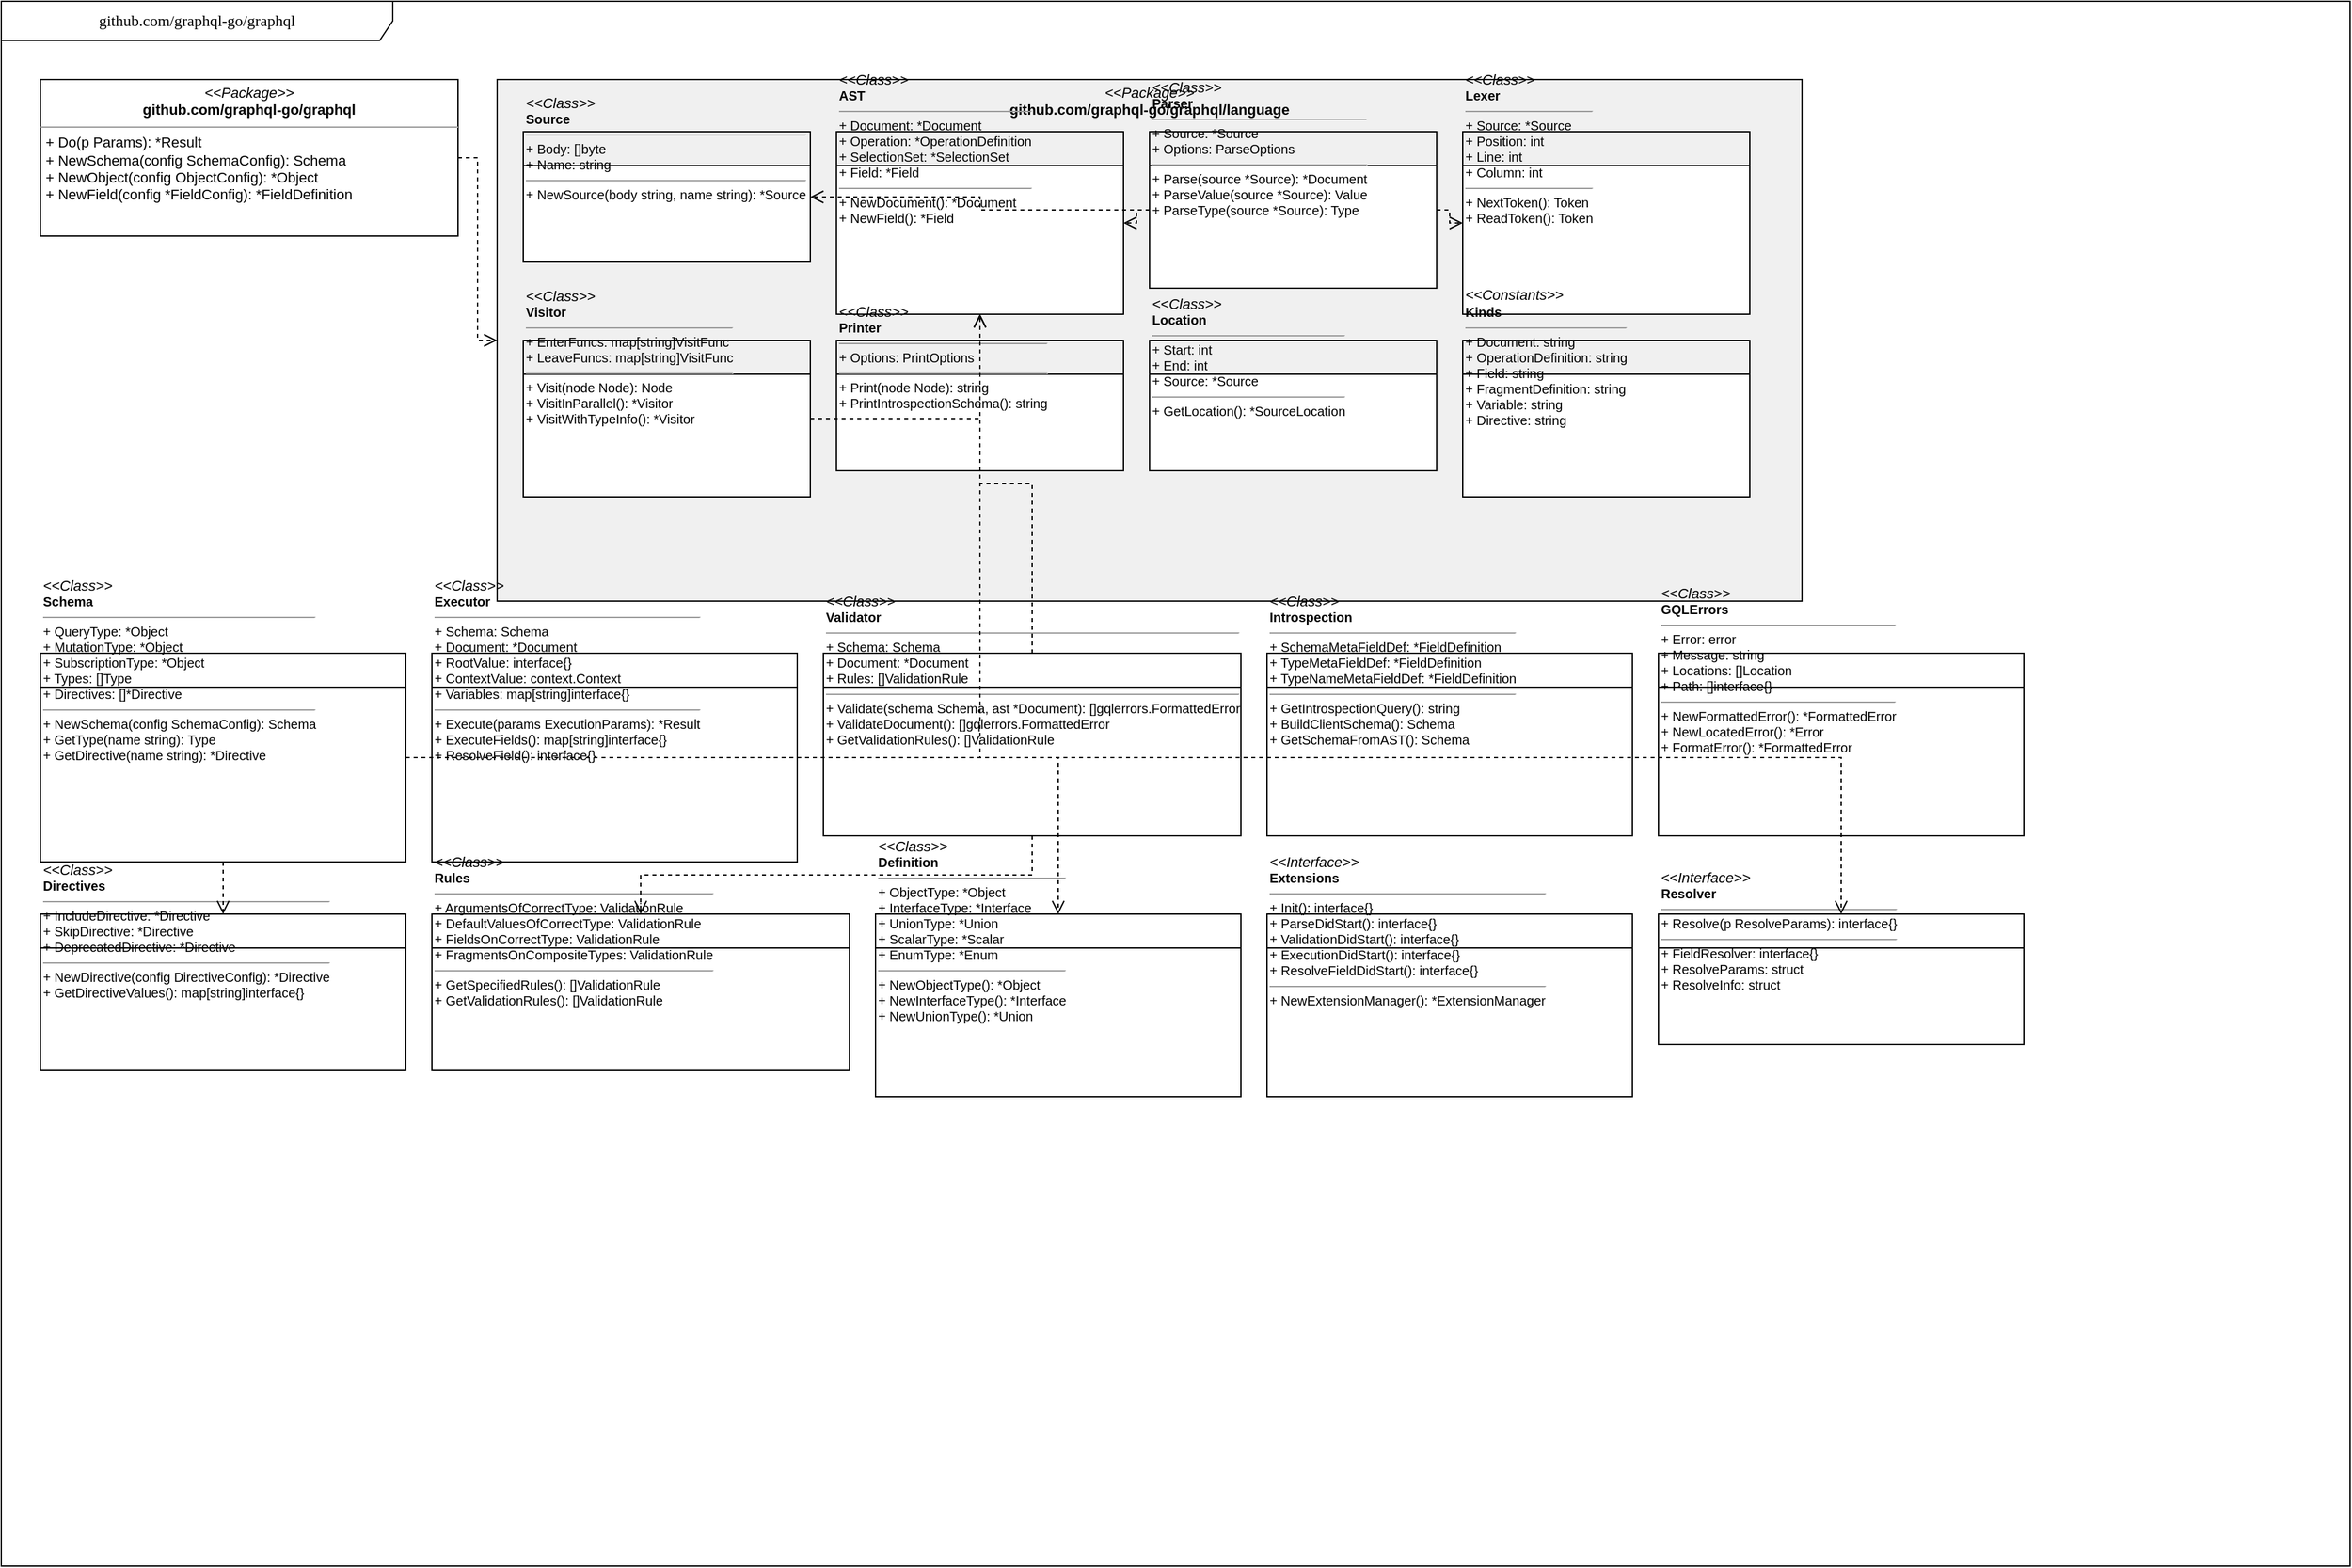 <mxfile version="24.7.17">
  <diagram name="Page-1" id="c4acf3e9-155e-7222-9cf6-157b1a14988f">
    <mxGraphModel dx="1400" dy="800" grid="1" gridSize="10" guides="1" tooltips="1" connect="1" arrows="1" fold="1" page="0" pageScale="1" pageWidth="850" pageHeight="1100" background="none" math="0" shadow="0">
      <root>
        <mxCell id="0" />
        <mxCell id="1" parent="0" />
        
        <!-- Main Frame -->
        <mxCell id="main-frame" value="github.com/graphql-go/graphql" style="shape=umlFrame;whiteSpace=wrap;html=1;rounded=0;shadow=0;comic=0;labelBackgroundColor=none;strokeWidth=1;fontFamily=Verdana;fontSize=12;align=center;width=300;height=30;" vertex="1" parent="1">
          <mxGeometry x="20" y="20" width="1800" height="1200" as="geometry" />
        </mxCell>
        
        <!-- Main GraphQL API -->
        <mxCell id="graphql-api" value="&lt;p style=&quot;margin:0px;margin-top:4px;text-align:center;&quot;&gt;&lt;i&gt;&amp;lt;&amp;lt;Package&amp;gt;&amp;gt;&lt;/i&gt;&lt;br&gt;&lt;b&gt;github.com/graphql-go/graphql&lt;/b&gt;&lt;br&gt;&lt;/p&gt;&lt;hr size=&quot;1&quot;&gt;&lt;p style=&quot;margin:0px;margin-left:4px;&quot;&gt;+ Do(p Params): *Result&lt;br&gt;+ NewSchema(config SchemaConfig): Schema&lt;br&gt;+ NewObject(config ObjectConfig): *Object&lt;br&gt;+ NewField(config *FieldConfig): *FieldDefinition&lt;br&gt;&lt;/p&gt;" style="verticalAlign=top;align=left;overflow=fill;fontSize=11;fontFamily=Helvetica;html=1;rounded=0;shadow=0;comic=0;labelBackgroundColor=none;strokeWidth=1" vertex="1" parent="1">
          <mxGeometry x="50" y="80" width="320" height="120" as="geometry" />
        </mxCell>
        
        <!-- Language Package -->
        <mxCell id="language-package" value="&lt;p style=&quot;margin:0px;margin-top:4px;text-align:center;&quot;&gt;&lt;i&gt;&amp;lt;&amp;lt;Package&amp;gt;&amp;gt;&lt;/i&gt;&lt;br&gt;&lt;b&gt;github.com/graphql-go/graphql/language&lt;/b&gt;&lt;br&gt;&lt;/p&gt;" style="verticalAlign=top;align=left;overflow=fill;fontSize=11;fontFamily=Helvetica;html=1;rounded=0;shadow=0;comic=0;labelBackgroundColor=none;strokeWidth=1;fillColor=#f0f0f0;" vertex="1" parent="1">
          <mxGeometry x="400" y="80" width="1000" height="400" as="geometry" />
        </mxCell>
        
        <!-- Source Component -->
        <mxCell id="source-component" value="&lt;div style=&quot;font-size: 11px;&quot;&gt;&lt;i&gt;&amp;lt;&amp;lt;Class&amp;gt;&amp;gt;&lt;/i&gt;&lt;/div&gt;&lt;b&gt;Source&lt;/b&gt;&lt;hr size=&quot;1&quot;&gt;+ Body: []byte&lt;br&gt;+ Name: string&lt;br&gt;&lt;hr size=&quot;1&quot;&gt;+ NewSource(body string, name string): *Source" style="swimlane;html=1;fontStyle=0;childLayout=stackLayout;horizontal=1;startSize=26;fillColor=none;horizontalStack=0;resizeParent=1;resizeLast=0;collapsible=1;marginBottom=0;swimlaneFillColor=#ffffff;rounded=0;shadow=0;comic=0;labelBackgroundColor=none;strokeWidth=1;fontFamily=Helvetica;fontSize=10;align=left;" vertex="1" parent="1">
          <mxGeometry x="420" y="120" width="220" height="100" as="geometry" />
        </mxCell>
        
        <!-- AST Component -->
        <mxCell id="ast-component" value="&lt;div style=&quot;font-size: 11px;&quot;&gt;&lt;i&gt;&amp;lt;&amp;lt;Class&amp;gt;&amp;gt;&lt;/i&gt;&lt;/div&gt;&lt;b&gt;AST&lt;/b&gt;&lt;hr size=&quot;1&quot;&gt;+ Document: *Document&lt;br&gt;+ Operation: *OperationDefinition&lt;br&gt;+ SelectionSet: *SelectionSet&lt;br&gt;+ Field: *Field&lt;br&gt;&lt;hr size=&quot;1&quot;&gt;+ NewDocument(): *Document&lt;br&gt;+ NewField(): *Field" style="swimlane;html=1;fontStyle=0;childLayout=stackLayout;horizontal=1;startSize=26;fillColor=none;horizontalStack=0;resizeParent=1;resizeLast=0;collapsible=1;marginBottom=0;swimlaneFillColor=#ffffff;rounded=0;shadow=0;comic=0;labelBackgroundColor=none;strokeWidth=1;fontFamily=Helvetica;fontSize=10;align=left;" vertex="1" parent="1">
          <mxGeometry x="660" y="120" width="220" height="140" as="geometry" />
        </mxCell>
        
        <!-- Parser Component -->
        <mxCell id="parser-component" value="&lt;div style=&quot;font-size: 11px;&quot;&gt;&lt;i&gt;&amp;lt;&amp;lt;Class&amp;gt;&amp;gt;&lt;/i&gt;&lt;/div&gt;&lt;b&gt;Parser&lt;/b&gt;&lt;hr size=&quot;1&quot;&gt;+ Source: *Source&lt;br&gt;+ Options: ParseOptions&lt;br&gt;&lt;hr size=&quot;1&quot;&gt;+ Parse(source *Source): *Document&lt;br&gt;+ ParseValue(source *Source): Value&lt;br&gt;+ ParseType(source *Source): Type" style="swimlane;html=1;fontStyle=0;childLayout=stackLayout;horizontal=1;startSize=26;fillColor=none;horizontalStack=0;resizeParent=1;resizeLast=0;collapsible=1;marginBottom=0;swimlaneFillColor=#ffffff;rounded=0;shadow=0;comic=0;labelBackgroundColor=none;strokeWidth=1;fontFamily=Helvetica;fontSize=10;align=left;" vertex="1" parent="1">
          <mxGeometry x="900" y="120" width="220" height="120" as="geometry" />
        </mxCell>
        
        <!-- Lexer Component -->
        <mxCell id="lexer-component" value="&lt;div style=&quot;font-size: 11px;&quot;&gt;&lt;i&gt;&amp;lt;&amp;lt;Class&amp;gt;&amp;gt;&lt;/i&gt;&lt;/div&gt;&lt;b&gt;Lexer&lt;/b&gt;&lt;hr size=&quot;1&quot;&gt;+ Source: *Source&lt;br&gt;+ Position: int&lt;br&gt;+ Line: int&lt;br&gt;+ Column: int&lt;br&gt;&lt;hr size=&quot;1&quot;&gt;+ NextToken(): Token&lt;br&gt;+ ReadToken(): Token" style="swimlane;html=1;fontStyle=0;childLayout=stackLayout;horizontal=1;startSize=26;fillColor=none;horizontalStack=0;resizeParent=1;resizeLast=0;collapsible=1;marginBottom=0;swimlaneFillColor=#ffffff;rounded=0;shadow=0;comic=0;labelBackgroundColor=none;strokeWidth=1;fontFamily=Helvetica;fontSize=10;align=left;" vertex="1" parent="1">
          <mxGeometry x="1140" y="120" width="220" height="140" as="geometry" />
        </mxCell>
        
        <!-- Visitor Component -->
        <mxCell id="visitor-component" value="&lt;div style=&quot;font-size: 11px;&quot;&gt;&lt;i&gt;&amp;lt;&amp;lt;Class&amp;gt;&amp;gt;&lt;/i&gt;&lt;/div&gt;&lt;b&gt;Visitor&lt;/b&gt;&lt;hr size=&quot;1&quot;&gt;+ EnterFuncs: map[string]VisitFunc&lt;br&gt;+ LeaveFuncs: map[string]VisitFunc&lt;br&gt;&lt;hr size=&quot;1&quot;&gt;+ Visit(node Node): Node&lt;br&gt;+ VisitInParallel(): *Visitor&lt;br&gt;+ VisitWithTypeInfo(): *Visitor" style="swimlane;html=1;fontStyle=0;childLayout=stackLayout;horizontal=1;startSize=26;fillColor=none;horizontalStack=0;resizeParent=1;resizeLast=0;collapsible=1;marginBottom=0;swimlaneFillColor=#ffffff;rounded=0;shadow=0;comic=0;labelBackgroundColor=none;strokeWidth=1;fontFamily=Helvetica;fontSize=10;align=left;" vertex="1" parent="1">
          <mxGeometry x="420" y="280" width="220" height="120" as="geometry" />
        </mxCell>
        
        <!-- Printer Component -->
        <mxCell id="printer-component" value="&lt;div style=&quot;font-size: 11px;&quot;&gt;&lt;i&gt;&amp;lt;&amp;lt;Class&amp;gt;&amp;gt;&lt;/i&gt;&lt;/div&gt;&lt;b&gt;Printer&lt;/b&gt;&lt;hr size=&quot;1&quot;&gt;+ Options: PrintOptions&lt;br&gt;&lt;hr size=&quot;1&quot;&gt;+ Print(node Node): string&lt;br&gt;+ PrintIntrospectionSchema(): string" style="swimlane;html=1;fontStyle=0;childLayout=stackLayout;horizontal=1;startSize=26;fillColor=none;horizontalStack=0;resizeParent=1;resizeLast=0;collapsible=1;marginBottom=0;swimlaneFillColor=#ffffff;rounded=0;shadow=0;comic=0;labelBackgroundColor=none;strokeWidth=1;fontFamily=Helvetica;fontSize=10;align=left;" vertex="1" parent="1">
          <mxGeometry x="660" y="280" width="220" height="100" as="geometry" />
        </mxCell>
        
        <!-- Location Component -->
        <mxCell id="location-component" value="&lt;div style=&quot;font-size: 11px;&quot;&gt;&lt;i&gt;&amp;lt;&amp;lt;Class&amp;gt;&amp;gt;&lt;/i&gt;&lt;/div&gt;&lt;b&gt;Location&lt;/b&gt;&lt;hr size=&quot;1&quot;&gt;+ Start: int&lt;br&gt;+ End: int&lt;br&gt;+ Source: *Source&lt;br&gt;&lt;hr size=&quot;1&quot;&gt;+ GetLocation(): *SourceLocation" style="swimlane;html=1;fontStyle=0;childLayout=stackLayout;horizontal=1;startSize=26;fillColor=none;horizontalStack=0;resizeParent=1;resizeLast=0;collapsible=1;marginBottom=0;swimlaneFillColor=#ffffff;rounded=0;shadow=0;comic=0;labelBackgroundColor=none;strokeWidth=1;fontFamily=Helvetica;fontSize=10;align=left;" vertex="1" parent="1">
          <mxGeometry x="900" y="280" width="220" height="100" as="geometry" />
        </mxCell>
        
        <!-- Kinds Component -->
        <mxCell id="kinds-component" value="&lt;div style=&quot;font-size: 11px;&quot;&gt;&lt;i&gt;&amp;lt;&amp;lt;Constants&amp;gt;&amp;gt;&lt;/i&gt;&lt;/div&gt;&lt;b&gt;Kinds&lt;/b&gt;&lt;hr size=&quot;1&quot;&gt;+ Document: string&lt;br&gt;+ OperationDefinition: string&lt;br&gt;+ Field: string&lt;br&gt;+ FragmentDefinition: string&lt;br&gt;+ Variable: string&lt;br&gt;+ Directive: string" style="swimlane;html=1;fontStyle=0;childLayout=stackLayout;horizontal=1;startSize=26;fillColor=none;horizontalStack=0;resizeParent=1;resizeLast=0;collapsible=1;marginBottom=0;swimlaneFillColor=#ffffff;rounded=0;shadow=0;comic=0;labelBackgroundColor=none;strokeWidth=1;fontFamily=Helvetica;fontSize=10;align=left;" vertex="1" parent="1">
          <mxGeometry x="1140" y="280" width="220" height="120" as="geometry" />
        </mxCell>
        
        <!-- Schema Component -->
        <mxCell id="schema-component" value="&lt;div style=&quot;font-size: 11px;&quot;&gt;&lt;i&gt;&amp;lt;&amp;lt;Class&amp;gt;&amp;gt;&lt;/i&gt;&lt;/div&gt;&lt;b&gt;Schema&lt;/b&gt;&lt;hr size=&quot;1&quot;&gt;+ QueryType: *Object&lt;br&gt;+ MutationType: *Object&lt;br&gt;+ SubscriptionType: *Object&lt;br&gt;+ Types: []Type&lt;br&gt;+ Directives: []*Directive&lt;br&gt;&lt;hr size=&quot;1&quot;&gt;+ NewSchema(config SchemaConfig): Schema&lt;br&gt;+ GetType(name string): Type&lt;br&gt;+ GetDirective(name string): *Directive" style="swimlane;html=1;fontStyle=0;childLayout=stackLayout;horizontal=1;startSize=26;fillColor=none;horizontalStack=0;resizeParent=1;resizeLast=0;collapsible=1;marginBottom=0;swimlaneFillColor=#ffffff;rounded=0;shadow=0;comic=0;labelBackgroundColor=none;strokeWidth=1;fontFamily=Helvetica;fontSize=10;align=left;" vertex="1" parent="1">
          <mxGeometry x="50" y="520" width="280" height="160" as="geometry" />
        </mxCell>
        
        <!-- Executor Component -->
        <mxCell id="executor-component" value="&lt;div style=&quot;font-size: 11px;&quot;&gt;&lt;i&gt;&amp;lt;&amp;lt;Class&amp;gt;&amp;gt;&lt;/i&gt;&lt;/div&gt;&lt;b&gt;Executor&lt;/b&gt;&lt;hr size=&quot;1&quot;&gt;+ Schema: Schema&lt;br&gt;+ Document: *Document&lt;br&gt;+ RootValue: interface{}&lt;br&gt;+ ContextValue: context.Context&lt;br&gt;+ Variables: map[string]interface{}&lt;br&gt;&lt;hr size=&quot;1&quot;&gt;+ Execute(params ExecutionParams): *Result&lt;br&gt;+ ExecuteFields(): map[string]interface{}&lt;br&gt;+ ResolveField(): interface{}" style="swimlane;html=1;fontStyle=0;childLayout=stackLayout;horizontal=1;startSize=26;fillColor=none;horizontalStack=0;resizeParent=1;resizeLast=0;collapsible=1;marginBottom=0;swimlaneFillColor=#ffffff;rounded=0;shadow=0;comic=0;labelBackgroundColor=none;strokeWidth=1;fontFamily=Helvetica;fontSize=10;align=left;" vertex="1" parent="1">
          <mxGeometry x="350" y="520" width="280" height="160" as="geometry" />
        </mxCell>
        
        <!-- Validator Component -->
        <mxCell id="validator-component" value="&lt;div style=&quot;font-size: 11px;&quot;&gt;&lt;i&gt;&amp;lt;&amp;lt;Class&amp;gt;&amp;gt;&lt;/i&gt;&lt;/div&gt;&lt;b&gt;Validator&lt;/b&gt;&lt;hr size=&quot;1&quot;&gt;+ Schema: Schema&lt;br&gt;+ Document: *Document&lt;br&gt;+ Rules: []ValidationRule&lt;br&gt;&lt;hr size=&quot;1&quot;&gt;+ Validate(schema Schema, ast *Document): []gqlerrors.FormattedError&lt;br&gt;+ ValidateDocument(): []gqlerrors.FormattedError&lt;br&gt;+ GetValidationRules(): []ValidationRule" style="swimlane;html=1;fontStyle=0;childLayout=stackLayout;horizontal=1;startSize=26;fillColor=none;horizontalStack=0;resizeParent=1;resizeLast=0;collapsible=1;marginBottom=0;swimlaneFillColor=#ffffff;rounded=0;shadow=0;comic=0;labelBackgroundColor=none;strokeWidth=1;fontFamily=Helvetica;fontSize=10;align=left;" vertex="1" parent="1">
          <mxGeometry x="650" y="520" width="320" height="140" as="geometry" />
        </mxCell>
        
        <!-- Introspection Component -->
        <mxCell id="introspection-component" value="&lt;div style=&quot;font-size: 11px;&quot;&gt;&lt;i&gt;&amp;lt;&amp;lt;Class&amp;gt;&amp;gt;&lt;/i&gt;&lt;/div&gt;&lt;b&gt;Introspection&lt;/b&gt;&lt;hr size=&quot;1&quot;&gt;+ SchemaMetaFieldDef: *FieldDefinition&lt;br&gt;+ TypeMetaFieldDef: *FieldDefinition&lt;br&gt;+ TypeNameMetaFieldDef: *FieldDefinition&lt;br&gt;&lt;hr size=&quot;1&quot;&gt;+ GetIntrospectionQuery(): string&lt;br&gt;+ BuildClientSchema(): Schema&lt;br&gt;+ GetSchemaFromAST(): Schema" style="swimlane;html=1;fontStyle=0;childLayout=stackLayout;horizontal=1;startSize=26;fillColor=none;horizontalStack=0;resizeParent=1;resizeLast=0;collapsible=1;marginBottom=0;swimlaneFillColor=#ffffff;rounded=0;shadow=0;comic=0;labelBackgroundColor=none;strokeWidth=1;fontFamily=Helvetica;fontSize=10;align=left;" vertex="1" parent="1">
          <mxGeometry x="990" y="520" width="280" height="140" as="geometry" />
        </mxCell>
        
        <!-- GQLErrors Component -->
        <mxCell id="gqlerrors-component" value="&lt;div style=&quot;font-size: 11px;&quot;&gt;&lt;i&gt;&amp;lt;&amp;lt;Class&amp;gt;&amp;gt;&lt;/i&gt;&lt;/div&gt;&lt;b&gt;GQLErrors&lt;/b&gt;&lt;hr size=&quot;1&quot;&gt;+ Error: error&lt;br&gt;+ Message: string&lt;br&gt;+ Locations: []Location&lt;br&gt;+ Path: []interface{}&lt;br&gt;&lt;hr size=&quot;1&quot;&gt;+ NewFormattedError(): *FormattedError&lt;br&gt;+ NewLocatedError(): *Error&lt;br&gt;+ FormatError(): *FormattedError" style="swimlane;html=1;fontStyle=0;childLayout=stackLayout;horizontal=1;startSize=26;fillColor=none;horizontalStack=0;resizeParent=1;resizeLast=0;collapsible=1;marginBottom=0;swimlaneFillColor=#ffffff;rounded=0;shadow=0;comic=0;labelBackgroundColor=none;strokeWidth=1;fontFamily=Helvetica;fontSize=10;align=left;" vertex="1" parent="1">
          <mxGeometry x="1290" y="520" width="280" height="140" as="geometry" />
        </mxCell>
        
        <!-- Directives Component -->
        <mxCell id="directives-component" value="&lt;div style=&quot;font-size: 11px;&quot;&gt;&lt;i&gt;&amp;lt;&amp;lt;Class&amp;gt;&amp;gt;&lt;/i&gt;&lt;/div&gt;&lt;b&gt;Directives&lt;/b&gt;&lt;hr size=&quot;1&quot;&gt;+ IncludeDirective: *Directive&lt;br&gt;+ SkipDirective: *Directive&lt;br&gt;+ DeprecatedDirective: *Directive&lt;br&gt;&lt;hr size=&quot;1&quot;&gt;+ NewDirective(config DirectiveConfig): *Directive&lt;br&gt;+ GetDirectiveValues(): map[string]interface{}" style="swimlane;html=1;fontStyle=0;childLayout=stackLayout;horizontal=1;startSize=26;fillColor=none;horizontalStack=0;resizeParent=1;resizeLast=0;collapsible=1;marginBottom=0;swimlaneFillColor=#ffffff;rounded=0;shadow=0;comic=0;labelBackgroundColor=none;strokeWidth=1;fontFamily=Helvetica;fontSize=10;align=left;" vertex="1" parent="1">
          <mxGeometry x="50" y="720" width="280" height="120" as="geometry" />
        </mxCell>
        
        <!-- Rules Component -->
        <mxCell id="rules-component" value="&lt;div style=&quot;font-size: 11px;&quot;&gt;&lt;i&gt;&amp;lt;&amp;lt;Class&amp;gt;&amp;gt;&lt;/i&gt;&lt;/div&gt;&lt;b&gt;Rules&lt;/b&gt;&lt;hr size=&quot;1&quot;&gt;+ ArgumentsOfCorrectType: ValidationRule&lt;br&gt;+ DefaultValuesOfCorrectType: ValidationRule&lt;br&gt;+ FieldsOnCorrectType: ValidationRule&lt;br&gt;+ FragmentsOnCompositeTypes: ValidationRule&lt;br&gt;&lt;hr size=&quot;1&quot;&gt;+ GetSpecifiedRules(): []ValidationRule&lt;br&gt;+ GetValidationRules(): []ValidationRule" style="swimlane;html=1;fontStyle=0;childLayout=stackLayout;horizontal=1;startSize=26;fillColor=none;horizontalStack=0;resizeParent=1;resizeLast=0;collapsible=1;marginBottom=0;swimlaneFillColor=#ffffff;rounded=0;shadow=0;comic=0;labelBackgroundColor=none;strokeWidth=1;fontFamily=Helvetica;fontSize=10;align=left;" vertex="1" parent="1">
          <mxGeometry x="350" y="720" width="320" height="120" as="geometry" />
        </mxCell>
        
        <!-- Definition Component -->
        <mxCell id="definition-component" value="&lt;div style=&quot;font-size: 11px;&quot;&gt;&lt;i&gt;&amp;lt;&amp;lt;Class&amp;gt;&amp;gt;&lt;/i&gt;&lt;/div&gt;&lt;b&gt;Definition&lt;/b&gt;&lt;hr size=&quot;1&quot;&gt;+ ObjectType: *Object&lt;br&gt;+ InterfaceType: *Interface&lt;br&gt;+ UnionType: *Union&lt;br&gt;+ ScalarType: *Scalar&lt;br&gt;+ EnumType: *Enum&lt;br&gt;&lt;hr size=&quot;1&quot;&gt;+ NewObjectType(): *Object&lt;br&gt;+ NewInterfaceType(): *Interface&lt;br&gt;+ NewUnionType(): *Union" style="swimlane;html=1;fontStyle=0;childLayout=stackLayout;horizontal=1;startSize=26;fillColor=none;horizontalStack=0;resizeParent=1;resizeLast=0;collapsible=1;marginBottom=0;swimlaneFillColor=#ffffff;rounded=0;shadow=0;comic=0;labelBackgroundColor=none;strokeWidth=1;fontFamily=Helvetica;fontSize=10;align=left;" vertex="1" parent="1">
          <mxGeometry x="690" y="720" width="280" height="140" as="geometry" />
        </mxCell>
        
        <!-- Extensions Component -->
        <mxCell id="extensions-component" value="&lt;div style=&quot;font-size: 11px;&quot;&gt;&lt;i&gt;&amp;lt;&amp;lt;Interface&amp;gt;&amp;gt;&lt;/i&gt;&lt;/div&gt;&lt;b&gt;Extensions&lt;/b&gt;&lt;hr size=&quot;1&quot;&gt;+ Init(): interface{}&lt;br&gt;+ ParseDidStart(): interface{}&lt;br&gt;+ ValidationDidStart(): interface{}&lt;br&gt;+ ExecutionDidStart(): interface{}&lt;br&gt;+ ResolveFieldDidStart(): interface{}&lt;br&gt;&lt;hr size=&quot;1&quot;&gt;+ NewExtensionManager(): *ExtensionManager" style="swimlane;html=1;fontStyle=0;childLayout=stackLayout;horizontal=1;startSize=26;fillColor=none;horizontalStack=0;resizeParent=1;resizeLast=0;collapsible=1;marginBottom=0;swimlaneFillColor=#ffffff;rounded=0;shadow=0;comic=0;labelBackgroundColor=none;strokeWidth=1;fontFamily=Helvetica;fontSize=10;align=left;" vertex="1" parent="1">
          <mxGeometry x="990" y="720" width="280" height="140" as="geometry" />
        </mxCell>
        
        <!-- Resolver Component -->
        <mxCell id="resolver-component" value="&lt;div style=&quot;font-size: 11px;&quot;&gt;&lt;i&gt;&amp;lt;&amp;lt;Interface&amp;gt;&amp;gt;&lt;/i&gt;&lt;/div&gt;&lt;b&gt;Resolver&lt;/b&gt;&lt;hr size=&quot;1&quot;&gt;+ Resolve(p ResolveParams): interface{}&lt;br&gt;&lt;hr size=&quot;1&quot;&gt;+ FieldResolver: interface{}&lt;br&gt;+ ResolveParams: struct&lt;br&gt;+ ResolveInfo: struct" style="swimlane;html=1;fontStyle=0;childLayout=stackLayout;horizontal=1;startSize=26;fillColor=none;horizontalStack=0;resizeParent=1;resizeLast=0;collapsible=1;marginBottom=0;swimlaneFillColor=#ffffff;rounded=0;shadow=0;comic=0;labelBackgroundColor=none;strokeWidth=1;fontFamily=Helvetica;fontSize=10;align=left;" vertex="1" parent="1">
          <mxGeometry x="1290" y="720" width="280" height="100" as="geometry" />
        </mxCell>
        
        <!-- Dependencies/Relationships -->
        
        <!-- GraphQL API to Language -->
        <mxCell id="graphql-to-language" style="edgeStyle=orthogonalEdgeStyle;rounded=0;html=1;dashed=1;labelBackgroundColor=none;startFill=0;endArrow=open;endFill=0;endSize=8;fontFamily=Helvetica;fontSize=10;" edge="1" parent="1" source="graphql-api" target="language-package">
          <mxGeometry relative="1" as="geometry" />
        </mxCell>
        
        <!-- Parser uses Source -->
        <mxCell id="parser-to-source" style="edgeStyle=orthogonalEdgeStyle;rounded=0;html=1;dashed=1;labelBackgroundColor=none;startFill=0;endArrow=open;endFill=0;endSize=8;fontFamily=Helvetica;fontSize=10;" edge="1" parent="1" source="parser-component" target="source-component">
          <mxGeometry relative="1" as="geometry" />
        </mxCell>
        
        <!-- Parser produces AST -->
        <mxCell id="parser-to-ast" style="edgeStyle=orthogonalEdgeStyle;rounded=0;html=1;dashed=1;labelBackgroundColor=none;startFill=0;endArrow=open;endFill=0;endSize=8;fontFamily=Helvetica;fontSize=10;" edge="1" parent="1" source="parser-component" target="ast-component">
          <mxGeometry relative="1" as="geometry" />
        </mxCell>
        
        <!-- Parser uses Lexer -->
        <mxCell id="parser-to-lexer" style="edgeStyle=orthogonalEdgeStyle;rounded=0;html=1;dashed=1;labelBackgroundColor=none;startFill=0;endArrow=open;endFill=0;endSize=8;fontFamily=Helvetica;fontSize=10;" edge="1" parent="1" source="parser-component" target="lexer-component">
          <mxGeometry relative="1" as="geometry" />
        </mxCell>
        
        <!-- Visitor uses AST -->
        <mxCell id="visitor-to-ast" style="edgeStyle=orthogonalEdgeStyle;rounded=0;html=1;dashed=1;labelBackgroundColor=none;startFill=0;endArrow=open;endFill=0;endSize=8;fontFamily=Helvetica;fontSize=10;" edge="1" parent="1" source="visitor-component" target="ast-component">
          <mxGeometry relative="1" as="geometry" />
        </mxCell>
        
        <!-- Validator uses AST -->
        <mxCell id="validator-to-ast" style="edgeStyle=orthogonalEdgeStyle;rounded=0;html=1;dashed=1;labelBackgroundColor=none;startFill=0;endArrow=open;endFill=0;endSize=8;fontFamily=Helvetica;fontSize=10;" edge="1" parent="1" source="validator-component" target="ast-component">
          <mxGeometry relative="1" as="geometry" />
        </mxCell>
        
        <!-- Executor uses AST -->
        <mxCell id="executor-to-ast" style="edgeStyle=orthogonalEdgeStyle;rounded=0;html=1;dashed=1;labelBackgroundColor=none;startFill=0;endArrow=open;endFill=0;endSize=8;fontFamily=Helvetica;fontSize=10;" edge="1" parent="1" source="executor-component" target="ast-component">
          <mxGeometry relative="1" as="geometry" />
        </mxCell>
        
        <!-- Executor uses Resolver -->
        <mxCell id="executor-to-resolver" style="edgeStyle=orthogonalEdgeStyle;rounded=0;html=1;dashed=1;labelBackgroundColor=none;startFill=0;endArrow=open;endFill=0;endSize=8;fontFamily=Helvetica;fontSize=10;" edge="1" parent="1" source="executor-component" target="resolver-component">
          <mxGeometry relative="1" as="geometry" />
        </mxCell>
        
        <!-- Validator uses Rules -->
        <mxCell id="validator-to-rules" style="edgeStyle=orthogonalEdgeStyle;rounded=0;html=1;dashed=1;labelBackgroundColor=none;startFill=0;endArrow=open;endFill=0;endSize=8;fontFamily=Helvetica;fontSize=10;" edge="1" parent="1" source="validator-component" target="rules-component">
          <mxGeometry relative="1" as="geometry" />
        </mxCell>
        
        <!-- Schema uses Definition -->
        <mxCell id="schema-to-definition" style="edgeStyle=orthogonalEdgeStyle;rounded=0;html=1;dashed=1;labelBackgroundColor=none;startFill=0;endArrow=open;endFill=0;endSize=8;fontFamily=Helvetica;fontSize=10;" edge="1" parent="1" source="schema-component" target="definition-component">
          <mxGeometry relative="1" as="geometry" />
        </mxCell>
        
        <!-- Schema uses Directives -->
        <mxCell id="schema-to-directives" style="edgeStyle=orthogonalEdgeStyle;rounded=0;html=1;dashed=1;labelBackgroundColor=none;startFill=0;endArrow=open;endFill=0;endSize=8;fontFamily=Helvetica;fontSize=10;" edge="1" parent="1" source="schema-component" target="directives-component">
          <mxGeometry relative="1" as="geometry" />
        </mxGeometry>
        
        <!-- GraphQL API uses Schema -->
        <mxCell id="graphql-to-schema" style="edgeStyle=orthogonalEdgeStyle;rounded=0;html=1;dashed=1;labelBackgroundColor=none;startFill=0;endArrow=open;endFill=0;endSize=8;fontFamily=Helvetica;fontSize=10;" edge="1" parent="1" source="graphql-api" target="schema-component">
          <mxGeometry relative="1" as="geometry" />
        </mxCell>
        
        <!-- GraphQL API uses Executor -->
        <mxCell id="graphql-to-executor" style="edgeStyle=orthogonalEdgeStyle;rounded=0;html=1;dashed=1;labelBackgroundColor=none;startFill=0;endArrow=open;endFill=0;endSize=8;fontFamily=Helvetica;fontSize=10;" edge="1" parent="1" source="graphql-api" target="executor-component">
          <mxGeometry relative="1" as="geometry" />
        </mxCell>
        
        <!-- GraphQL API uses Validator -->
        <mxCell id="graphql-to-validator" style="edgeStyle=orthogonalEdgeStyle;rounded=0;html=1;dashed=1;labelBackgroundColor=none;startFill=0;endArrow=open;endFill=0;endSize=8;fontFamily=Helvetica;fontSize=10;" edge="1" parent="1" source="graphql-api" target="validator-component">
          <mxGeometry relative="1" as="geometry" />
        </mxCell>
        
        <!-- Components use GQLErrors -->
        <mxCell id="validator-to-gqlerrors" style="edgeStyle=orthogonalEdgeStyle;rounded=0;html=1;dashed=1;labelBackgroundColor=none;startFill=0;endArrow=open;endFill=0;endSize=8;fontFamily=Helvetica;fontSize=10;" edge="1" parent="1" source="validator-component" target="gqlerrors-component">
          <mxGeometry relative="1" as="geometry" />
        </mxCell>
        
        <mxCell id="executor-to-gqlerrors" style="edgeStyle=orthogonalEdgeStyle;rounded=0;html=1;dashed=1;labelBackgroundColor=none;startFill=0;endArrow=open;endFill=0;endSize=8;fontFamily=Helvetica;fontSize=10;" edge="1" parent="1" source="executor-component" target="gqlerrors-component">
          <mxGeometry relative="1" as="geometry" />
        </mxCell>
        
      </root>
    </mxGraphModel>
  </diagram>
</mxfile>
